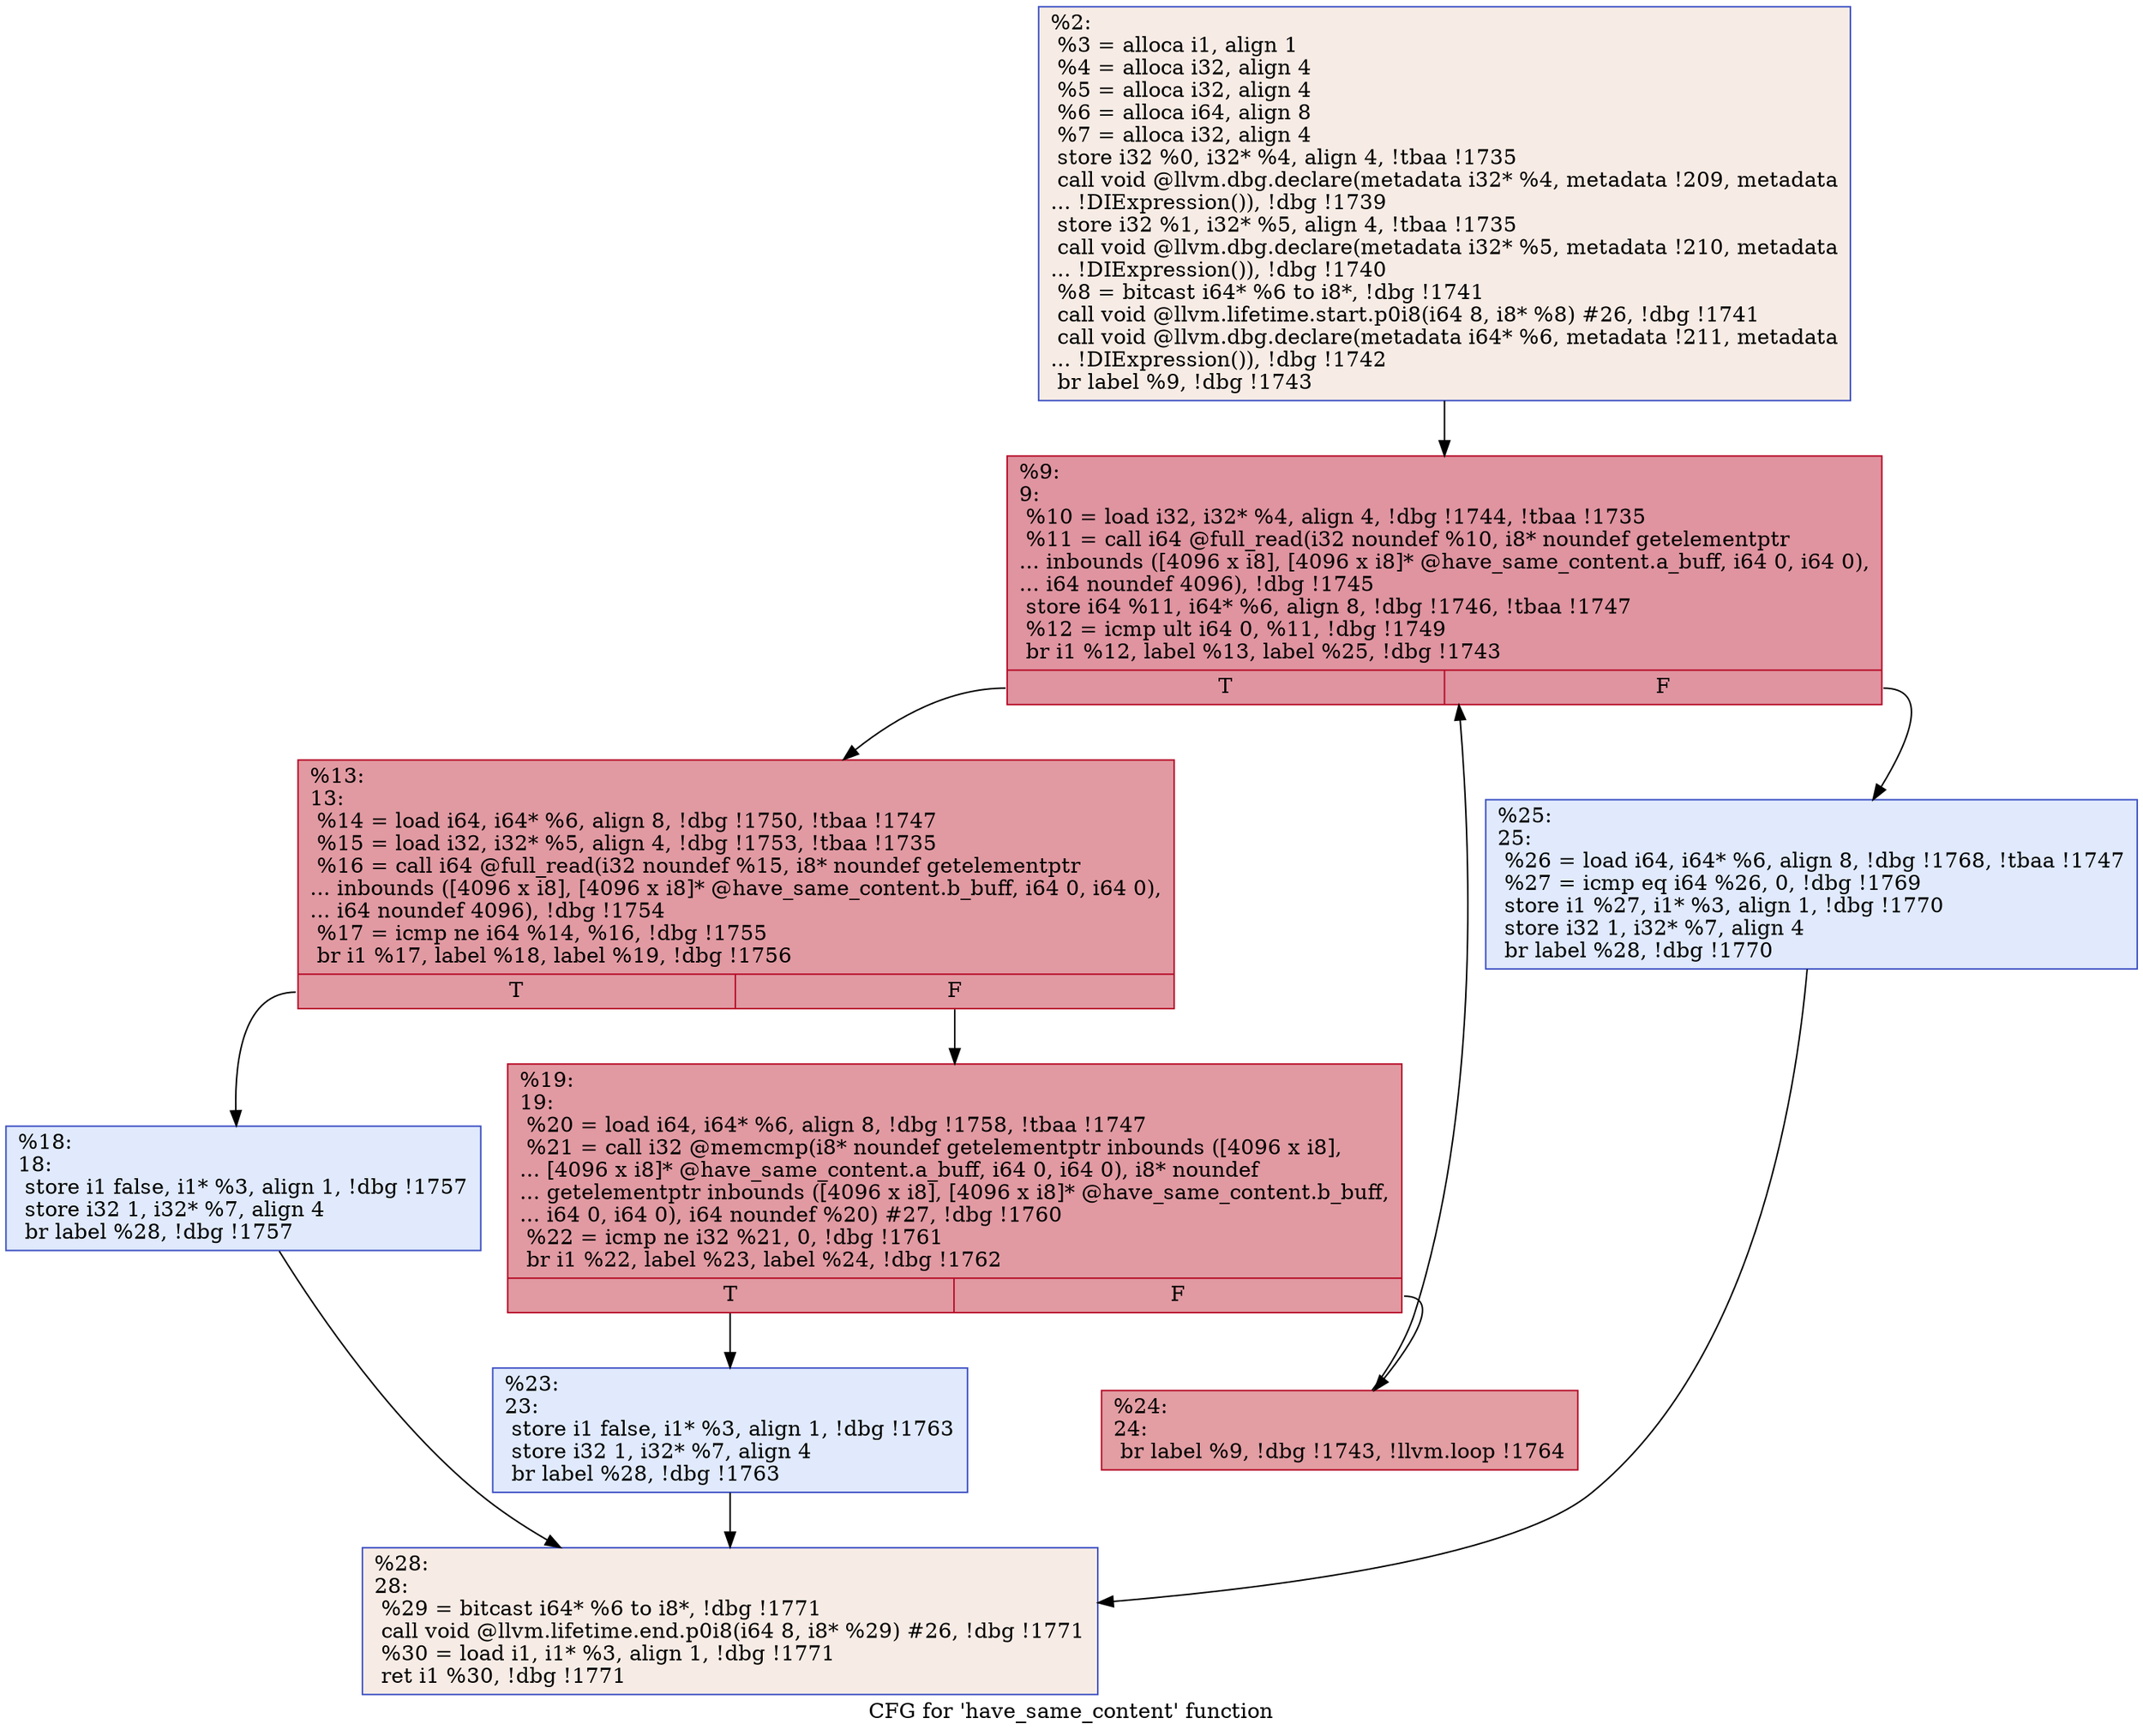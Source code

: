 digraph "CFG for 'have_same_content' function" {
	label="CFG for 'have_same_content' function";

	Node0x16beca0 [shape=record,color="#3d50c3ff", style=filled, fillcolor="#ecd3c570",label="{%2:\l  %3 = alloca i1, align 1\l  %4 = alloca i32, align 4\l  %5 = alloca i32, align 4\l  %6 = alloca i64, align 8\l  %7 = alloca i32, align 4\l  store i32 %0, i32* %4, align 4, !tbaa !1735\l  call void @llvm.dbg.declare(metadata i32* %4, metadata !209, metadata\l... !DIExpression()), !dbg !1739\l  store i32 %1, i32* %5, align 4, !tbaa !1735\l  call void @llvm.dbg.declare(metadata i32* %5, metadata !210, metadata\l... !DIExpression()), !dbg !1740\l  %8 = bitcast i64* %6 to i8*, !dbg !1741\l  call void @llvm.lifetime.start.p0i8(i64 8, i8* %8) #26, !dbg !1741\l  call void @llvm.dbg.declare(metadata i64* %6, metadata !211, metadata\l... !DIExpression()), !dbg !1742\l  br label %9, !dbg !1743\l}"];
	Node0x16beca0 -> Node0x16becf0;
	Node0x16becf0 [shape=record,color="#b70d28ff", style=filled, fillcolor="#b70d2870",label="{%9:\l9:                                                \l  %10 = load i32, i32* %4, align 4, !dbg !1744, !tbaa !1735\l  %11 = call i64 @full_read(i32 noundef %10, i8* noundef getelementptr\l... inbounds ([4096 x i8], [4096 x i8]* @have_same_content.a_buff, i64 0, i64 0),\l... i64 noundef 4096), !dbg !1745\l  store i64 %11, i64* %6, align 8, !dbg !1746, !tbaa !1747\l  %12 = icmp ult i64 0, %11, !dbg !1749\l  br i1 %12, label %13, label %25, !dbg !1743\l|{<s0>T|<s1>F}}"];
	Node0x16becf0:s0 -> Node0x16bed40;
	Node0x16becf0:s1 -> Node0x16beed0;
	Node0x16bed40 [shape=record,color="#b70d28ff", style=filled, fillcolor="#bb1b2c70",label="{%13:\l13:                                               \l  %14 = load i64, i64* %6, align 8, !dbg !1750, !tbaa !1747\l  %15 = load i32, i32* %5, align 4, !dbg !1753, !tbaa !1735\l  %16 = call i64 @full_read(i32 noundef %15, i8* noundef getelementptr\l... inbounds ([4096 x i8], [4096 x i8]* @have_same_content.b_buff, i64 0, i64 0),\l... i64 noundef 4096), !dbg !1754\l  %17 = icmp ne i64 %14, %16, !dbg !1755\l  br i1 %17, label %18, label %19, !dbg !1756\l|{<s0>T|<s1>F}}"];
	Node0x16bed40:s0 -> Node0x16bed90;
	Node0x16bed40:s1 -> Node0x16bede0;
	Node0x16bed90 [shape=record,color="#3d50c3ff", style=filled, fillcolor="#b9d0f970",label="{%18:\l18:                                               \l  store i1 false, i1* %3, align 1, !dbg !1757\l  store i32 1, i32* %7, align 4\l  br label %28, !dbg !1757\l}"];
	Node0x16bed90 -> Node0x16bef20;
	Node0x16bede0 [shape=record,color="#b70d28ff", style=filled, fillcolor="#bb1b2c70",label="{%19:\l19:                                               \l  %20 = load i64, i64* %6, align 8, !dbg !1758, !tbaa !1747\l  %21 = call i32 @memcmp(i8* noundef getelementptr inbounds ([4096 x i8],\l... [4096 x i8]* @have_same_content.a_buff, i64 0, i64 0), i8* noundef\l... getelementptr inbounds ([4096 x i8], [4096 x i8]* @have_same_content.b_buff,\l... i64 0, i64 0), i64 noundef %20) #27, !dbg !1760\l  %22 = icmp ne i32 %21, 0, !dbg !1761\l  br i1 %22, label %23, label %24, !dbg !1762\l|{<s0>T|<s1>F}}"];
	Node0x16bede0:s0 -> Node0x16bee30;
	Node0x16bede0:s1 -> Node0x16bee80;
	Node0x16bee30 [shape=record,color="#3d50c3ff", style=filled, fillcolor="#b9d0f970",label="{%23:\l23:                                               \l  store i1 false, i1* %3, align 1, !dbg !1763\l  store i32 1, i32* %7, align 4\l  br label %28, !dbg !1763\l}"];
	Node0x16bee30 -> Node0x16bef20;
	Node0x16bee80 [shape=record,color="#b70d28ff", style=filled, fillcolor="#be242e70",label="{%24:\l24:                                               \l  br label %9, !dbg !1743, !llvm.loop !1764\l}"];
	Node0x16bee80 -> Node0x16becf0;
	Node0x16beed0 [shape=record,color="#3d50c3ff", style=filled, fillcolor="#b9d0f970",label="{%25:\l25:                                               \l  %26 = load i64, i64* %6, align 8, !dbg !1768, !tbaa !1747\l  %27 = icmp eq i64 %26, 0, !dbg !1769\l  store i1 %27, i1* %3, align 1, !dbg !1770\l  store i32 1, i32* %7, align 4\l  br label %28, !dbg !1770\l}"];
	Node0x16beed0 -> Node0x16bef20;
	Node0x16bef20 [shape=record,color="#3d50c3ff", style=filled, fillcolor="#ecd3c570",label="{%28:\l28:                                               \l  %29 = bitcast i64* %6 to i8*, !dbg !1771\l  call void @llvm.lifetime.end.p0i8(i64 8, i8* %29) #26, !dbg !1771\l  %30 = load i1, i1* %3, align 1, !dbg !1771\l  ret i1 %30, !dbg !1771\l}"];
}
